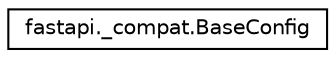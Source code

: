 digraph "Graphical Class Hierarchy"
{
 // LATEX_PDF_SIZE
  edge [fontname="Helvetica",fontsize="10",labelfontname="Helvetica",labelfontsize="10"];
  node [fontname="Helvetica",fontsize="10",shape=record];
  rankdir="LR";
  Node0 [label="fastapi._compat.BaseConfig",height=0.2,width=0.4,color="black", fillcolor="white", style="filled",URL="$classfastapi_1_1__compat_1_1BaseConfig.html",tooltip=" "];
}

